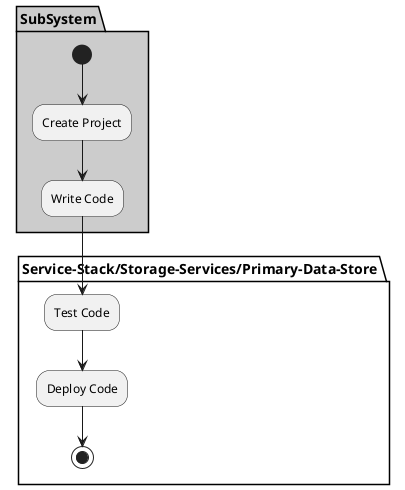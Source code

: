 @startuml

partition "Service-Stack/Storage-Services/Primary-Data-Store" {

}

partition SubSystem  #cccccc {
  (*) --> "Create Project"
  --> "Write Code"
}

partition "Service-Stack/Storage-Services/Primary-Data-Store" {
  "Write Code" --> "Test Code"
  "Test Code" --> "Deploy Code"
  "Deploy Code" --> (*)
}

@enduml

